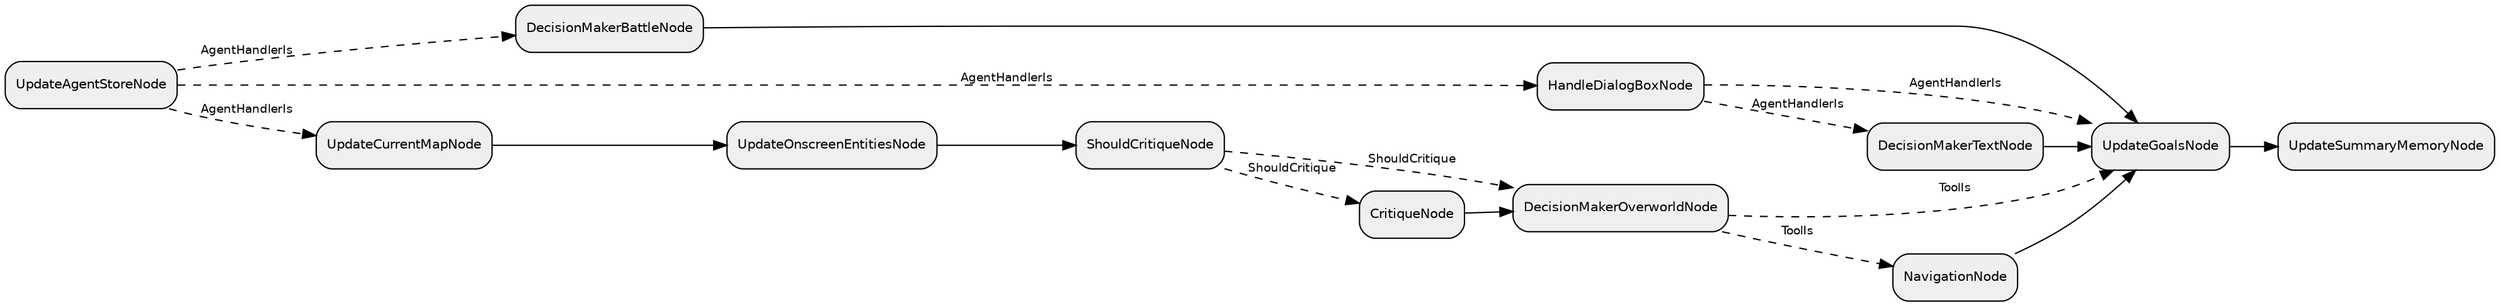 digraph "G" {
  rankdir=LR;
  compound=true;
  node [shape=box, style="rounded,filled", fillcolor="#EFEFEF", fontname="Helvetica", fontsize=10];
  edge [fontname="Helvetica", fontsize=9];
  FnmhcamG7HbKWGNa6wfLV [label="UpdateGoalsNode"];
  ftQZsqgvq0uhFYGmMhP7g [label="UpdateOnscreenEntitiesNode"];
  ORthBdELADuB40O6pGHhq [label="ShouldCritiqueNode"];
  G9JT6knToUM7tbpVULiXG [label="UpdateAgentStoreNode"];
  k6ehfTiBqEgUkYntZocYh [label="DecisionMakerBattleNode"];
  VfPUB5N00x2kt1azyTEoG [label="DecisionMakerOverworldNode"];
  "89gxFC0q71Kgl2j5HPpOu" [label="DecisionMakerTextNode"];
  "3cBjyw5IlyioruZEHaYFz" [label="NavigationNode"];
  z6Xjn1m2zAx7NudmoKRLO [label="UpdateSummaryMemoryNode"];
  tKBoLcLVwqdqpp56JYMJW [label="HandleDialogBoxNode"];
  zHaYT1uWzXhyfVohpFTLM [label="CritiqueNode"];
  g9pGxBvOcQcEVMeBKcm88 [label="UpdateCurrentMapNode"];
  G9JT6knToUM7tbpVULiXG -> g9pGxBvOcQcEVMeBKcm88 [style="dashed", label="AgentHandlerIs"];
  g9pGxBvOcQcEVMeBKcm88 -> ftQZsqgvq0uhFYGmMhP7g [style="solid"];
  ftQZsqgvq0uhFYGmMhP7g -> ORthBdELADuB40O6pGHhq [style="solid"];
  ORthBdELADuB40O6pGHhq -> zHaYT1uWzXhyfVohpFTLM [style="dashed", label="ShouldCritique"];
  zHaYT1uWzXhyfVohpFTLM -> VfPUB5N00x2kt1azyTEoG [style="solid"];
  ORthBdELADuB40O6pGHhq -> VfPUB5N00x2kt1azyTEoG [style="dashed", label="ShouldCritique"];
  VfPUB5N00x2kt1azyTEoG -> "3cBjyw5IlyioruZEHaYFz" [style="dashed", label="ToolIs"];
  "3cBjyw5IlyioruZEHaYFz" -> FnmhcamG7HbKWGNa6wfLV [style="solid"];
  G9JT6knToUM7tbpVULiXG -> k6ehfTiBqEgUkYntZocYh [style="dashed", label="AgentHandlerIs"];
  G9JT6knToUM7tbpVULiXG -> tKBoLcLVwqdqpp56JYMJW [style="dashed", label="AgentHandlerIs"];
  tKBoLcLVwqdqpp56JYMJW -> "89gxFC0q71Kgl2j5HPpOu" [style="dashed", label="AgentHandlerIs"];
  tKBoLcLVwqdqpp56JYMJW -> FnmhcamG7HbKWGNa6wfLV [style="dashed", label="AgentHandlerIs"];
  "89gxFC0q71Kgl2j5HPpOu" -> FnmhcamG7HbKWGNa6wfLV [style="solid"];
  VfPUB5N00x2kt1azyTEoG -> FnmhcamG7HbKWGNa6wfLV [style="dashed", label="ToolIs"];
  k6ehfTiBqEgUkYntZocYh -> FnmhcamG7HbKWGNa6wfLV [style="solid"];
  FnmhcamG7HbKWGNa6wfLV -> z6Xjn1m2zAx7NudmoKRLO [style="solid"];
}
